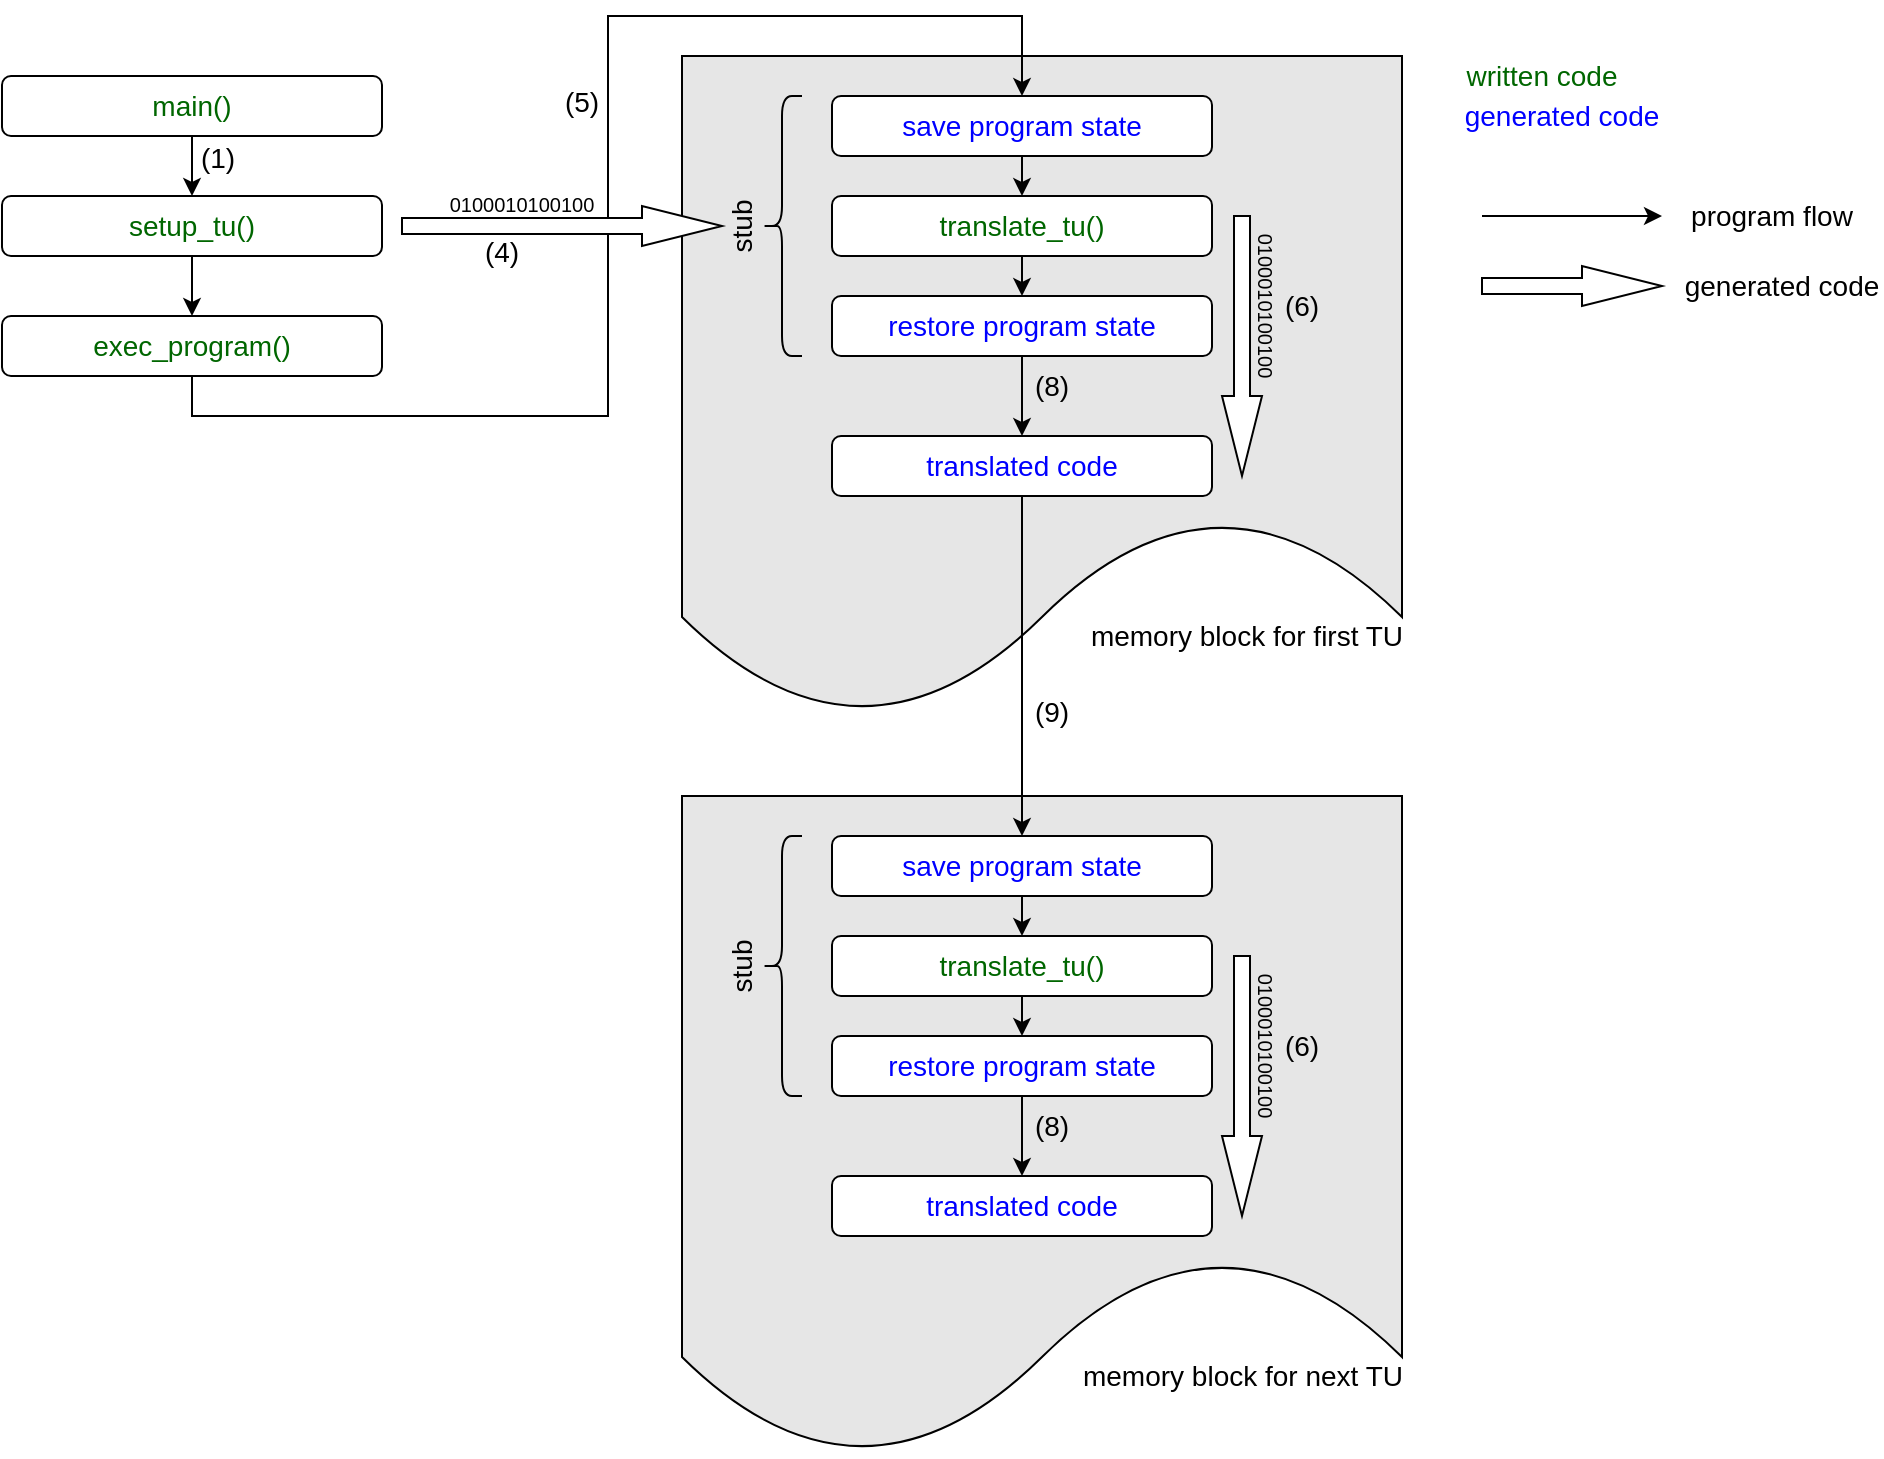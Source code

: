 <mxfile version="13.7.9" type="device"><diagram id="XyaWwtM09_v07K1jsYra" name="Page-1"><mxGraphModel dx="1106" dy="763" grid="1" gridSize="10" guides="1" tooltips="1" connect="1" arrows="1" fold="1" page="1" pageScale="1" pageWidth="1169" pageHeight="827" math="0" shadow="0"><root><mxCell id="0"/><mxCell id="1" parent="0"/><mxCell id="A4RX2B2O8y1hapRDWeTK-1" value="" style="shape=document;whiteSpace=wrap;html=1;boundedLbl=1;fillColor=#E6E6E6;" parent="1" vertex="1"><mxGeometry x="410" y="100" width="360" height="330" as="geometry"/></mxCell><mxCell id="A4RX2B2O8y1hapRDWeTK-12" style="edgeStyle=orthogonalEdgeStyle;rounded=0;orthogonalLoop=1;jettySize=auto;html=1;exitX=0.5;exitY=1;exitDx=0;exitDy=0;entryX=0.5;entryY=0;entryDx=0;entryDy=0;" parent="1" source="A4RX2B2O8y1hapRDWeTK-2" target="A4RX2B2O8y1hapRDWeTK-5" edge="1"><mxGeometry relative="1" as="geometry"/></mxCell><mxCell id="A4RX2B2O8y1hapRDWeTK-2" value="&lt;font style=&quot;font-size: 14px&quot; color=&quot;#0000ff&quot;&gt;save program state&lt;/font&gt;" style="rounded=1;whiteSpace=wrap;html=1;" parent="1" vertex="1"><mxGeometry x="485" y="120" width="190" height="30" as="geometry"/></mxCell><mxCell id="A4RX2B2O8y1hapRDWeTK-3" value="&lt;span style=&quot;font-size: 14px&quot;&gt;&lt;font color=&quot;#006600&quot;&gt;written code&lt;/font&gt;&lt;/span&gt;" style="text;html=1;strokeColor=none;fillColor=none;align=center;verticalAlign=middle;whiteSpace=wrap;rounded=0;" parent="1" vertex="1"><mxGeometry x="790" y="100" width="100" height="20" as="geometry"/></mxCell><mxCell id="A4RX2B2O8y1hapRDWeTK-4" value="&lt;span style=&quot;font-size: 14px&quot;&gt;&lt;font color=&quot;#0000ff&quot;&gt;generated code&lt;/font&gt;&lt;/span&gt;" style="text;html=1;strokeColor=none;fillColor=none;align=center;verticalAlign=middle;whiteSpace=wrap;rounded=0;" parent="1" vertex="1"><mxGeometry x="790" y="120" width="120" height="20" as="geometry"/></mxCell><mxCell id="A4RX2B2O8y1hapRDWeTK-13" style="edgeStyle=orthogonalEdgeStyle;rounded=0;orthogonalLoop=1;jettySize=auto;html=1;exitX=0.5;exitY=1;exitDx=0;exitDy=0;entryX=0.5;entryY=0;entryDx=0;entryDy=0;" parent="1" source="A4RX2B2O8y1hapRDWeTK-5" target="A4RX2B2O8y1hapRDWeTK-6" edge="1"><mxGeometry relative="1" as="geometry"/></mxCell><mxCell id="A4RX2B2O8y1hapRDWeTK-5" value="&lt;font style=&quot;font-size: 14px&quot; color=&quot;#006600&quot;&gt;translate_tu()&lt;/font&gt;" style="rounded=1;whiteSpace=wrap;html=1;" parent="1" vertex="1"><mxGeometry x="485" y="170" width="190" height="30" as="geometry"/></mxCell><mxCell id="A4RX2B2O8y1hapRDWeTK-14" style="edgeStyle=orthogonalEdgeStyle;rounded=0;orthogonalLoop=1;jettySize=auto;html=1;exitX=0.5;exitY=1;exitDx=0;exitDy=0;entryX=0.5;entryY=0;entryDx=0;entryDy=0;" parent="1" source="A4RX2B2O8y1hapRDWeTK-6" target="A4RX2B2O8y1hapRDWeTK-7" edge="1"><mxGeometry relative="1" as="geometry"/></mxCell><mxCell id="A4RX2B2O8y1hapRDWeTK-6" value="&lt;font style=&quot;font-size: 14px&quot; color=&quot;#0000ff&quot;&gt;restore program state&lt;/font&gt;" style="rounded=1;whiteSpace=wrap;html=1;" parent="1" vertex="1"><mxGeometry x="485" y="220" width="190" height="30" as="geometry"/></mxCell><mxCell id="A4RX2B2O8y1hapRDWeTK-7" value="&lt;font style=&quot;font-size: 14px&quot; color=&quot;#0000ff&quot;&gt;translated code&lt;/font&gt;" style="rounded=1;whiteSpace=wrap;html=1;" parent="1" vertex="1"><mxGeometry x="485" y="290" width="190" height="30" as="geometry"/></mxCell><mxCell id="A4RX2B2O8y1hapRDWeTK-11" value="" style="edgeStyle=orthogonalEdgeStyle;rounded=0;orthogonalLoop=1;jettySize=auto;html=1;" parent="1" source="A4RX2B2O8y1hapRDWeTK-8" target="A4RX2B2O8y1hapRDWeTK-9" edge="1"><mxGeometry relative="1" as="geometry"/></mxCell><mxCell id="A4RX2B2O8y1hapRDWeTK-8" value="&lt;font style=&quot;font-size: 14px&quot; color=&quot;#006600&quot;&gt;setup_tu()&lt;/font&gt;" style="rounded=1;whiteSpace=wrap;html=1;" parent="1" vertex="1"><mxGeometry x="70" y="170" width="190" height="30" as="geometry"/></mxCell><mxCell id="A4RX2B2O8y1hapRDWeTK-36" style="edgeStyle=orthogonalEdgeStyle;rounded=0;orthogonalLoop=1;jettySize=auto;html=1;exitX=0.5;exitY=1;exitDx=0;exitDy=0;entryX=0.5;entryY=0;entryDx=0;entryDy=0;sourcePerimeterSpacing=0;targetPerimeterSpacing=0;strokeColor=#000000;strokeWidth=1;" parent="1" source="A4RX2B2O8y1hapRDWeTK-9" target="A4RX2B2O8y1hapRDWeTK-2" edge="1"><mxGeometry relative="1" as="geometry"><Array as="points"><mxPoint x="165" y="280"/><mxPoint x="373" y="280"/><mxPoint x="373" y="80"/><mxPoint x="580" y="80"/></Array></mxGeometry></mxCell><mxCell id="A4RX2B2O8y1hapRDWeTK-9" value="&lt;font style=&quot;font-size: 14px&quot; color=&quot;#006600&quot;&gt;exec_program()&lt;/font&gt;" style="rounded=1;whiteSpace=wrap;html=1;" parent="1" vertex="1"><mxGeometry x="70" y="230" width="190" height="30" as="geometry"/></mxCell><mxCell id="A4RX2B2O8y1hapRDWeTK-15" value="" style="shape=curlyBracket;whiteSpace=wrap;html=1;rounded=1;" parent="1" vertex="1"><mxGeometry x="450" y="120" width="20" height="130" as="geometry"/></mxCell><mxCell id="A4RX2B2O8y1hapRDWeTK-16" value="&lt;font style=&quot;font-size: 14px&quot;&gt;stub&lt;/font&gt;" style="text;html=1;strokeColor=none;fillColor=none;align=center;verticalAlign=middle;whiteSpace=wrap;rounded=0;rotation=270;" parent="1" vertex="1"><mxGeometry x="420" y="175" width="40" height="20" as="geometry"/></mxCell><mxCell id="A4RX2B2O8y1hapRDWeTK-17" value="&lt;font style=&quot;font-size: 14px&quot;&gt;memory block for first TU&lt;/font&gt;" style="text;html=1;strokeColor=none;fillColor=none;align=center;verticalAlign=middle;whiteSpace=wrap;rounded=0;" parent="1" vertex="1"><mxGeometry x="585" y="380" width="215" height="20" as="geometry"/></mxCell><mxCell id="A4RX2B2O8y1hapRDWeTK-19" value="" style="verticalLabelPosition=bottom;verticalAlign=top;html=1;strokeWidth=1;shape=mxgraph.arrows2.arrow;dy=0.6;dx=40;notch=0;" parent="1" vertex="1"><mxGeometry x="270" y="175" width="160" height="20" as="geometry"/></mxCell><mxCell id="A4RX2B2O8y1hapRDWeTK-20" value="&lt;font style=&quot;font-size: 10px&quot;&gt;0100010100100&lt;/font&gt;" style="text;html=1;strokeColor=none;fillColor=none;align=center;verticalAlign=middle;whiteSpace=wrap;rounded=0;" parent="1" vertex="1"><mxGeometry x="290" y="169" width="80" height="10" as="geometry"/></mxCell><mxCell id="A4RX2B2O8y1hapRDWeTK-22" value="" style="verticalLabelPosition=bottom;verticalAlign=top;html=1;strokeWidth=1;shape=mxgraph.arrows2.arrow;dy=0.6;dx=40;notch=0;rotation=90;" parent="1" vertex="1"><mxGeometry x="625" y="235" width="130" height="20" as="geometry"/></mxCell><mxCell id="A4RX2B2O8y1hapRDWeTK-23" value="&lt;font style=&quot;font-size: 10px&quot;&gt;0100010100100&lt;/font&gt;" style="text;html=1;strokeColor=none;fillColor=none;align=center;verticalAlign=middle;whiteSpace=wrap;rounded=0;rotation=90;" parent="1" vertex="1"><mxGeometry x="662" y="220" width="80" height="10" as="geometry"/></mxCell><mxCell id="A4RX2B2O8y1hapRDWeTK-25" value="" style="endArrow=classic;html=1;strokeColor=#000000;strokeWidth=1;" parent="1" edge="1"><mxGeometry width="50" height="50" relative="1" as="geometry"><mxPoint x="810" y="180" as="sourcePoint"/><mxPoint x="900" y="180" as="targetPoint"/></mxGeometry></mxCell><mxCell id="A4RX2B2O8y1hapRDWeTK-26" value="&lt;font style=&quot;font-size: 14px&quot;&gt;program flow&lt;/font&gt;" style="text;html=1;strokeColor=none;fillColor=none;align=center;verticalAlign=middle;whiteSpace=wrap;rounded=0;" parent="1" vertex="1"><mxGeometry x="910" y="170" width="90" height="20" as="geometry"/></mxCell><mxCell id="A4RX2B2O8y1hapRDWeTK-27" value="" style="verticalLabelPosition=bottom;verticalAlign=top;html=1;strokeWidth=1;shape=mxgraph.arrows2.arrow;dy=0.6;dx=40;notch=0;" parent="1" vertex="1"><mxGeometry x="810" y="205" width="90" height="20" as="geometry"/></mxCell><mxCell id="A4RX2B2O8y1hapRDWeTK-28" value="&lt;font style=&quot;font-size: 14px&quot;&gt;generated code&lt;/font&gt;" style="text;html=1;strokeColor=none;fillColor=none;align=center;verticalAlign=middle;whiteSpace=wrap;rounded=0;" parent="1" vertex="1"><mxGeometry x="910" y="205" width="100" height="20" as="geometry"/></mxCell><mxCell id="A4RX2B2O8y1hapRDWeTK-30" value="&lt;font style=&quot;font-size: 14px&quot;&gt;(1)&lt;/font&gt;" style="text;html=1;strokeColor=none;fillColor=none;align=center;verticalAlign=middle;whiteSpace=wrap;rounded=0;" parent="1" vertex="1"><mxGeometry x="168" y="143" width="20" height="15" as="geometry"/></mxCell><mxCell id="A4RX2B2O8y1hapRDWeTK-32" value="&lt;font style=&quot;font-size: 14px&quot;&gt;(4)&lt;/font&gt;" style="text;html=1;strokeColor=none;fillColor=none;align=center;verticalAlign=middle;whiteSpace=wrap;rounded=0;" parent="1" vertex="1"><mxGeometry x="310" y="190" width="20" height="15" as="geometry"/></mxCell><mxCell id="A4RX2B2O8y1hapRDWeTK-33" value="&lt;font style=&quot;font-size: 14px&quot;&gt;(5)&lt;/font&gt;" style="text;html=1;strokeColor=none;fillColor=none;align=center;verticalAlign=middle;whiteSpace=wrap;rounded=0;" parent="1" vertex="1"><mxGeometry x="350" y="115" width="20" height="15" as="geometry"/></mxCell><mxCell id="A4RX2B2O8y1hapRDWeTK-34" value="&lt;font style=&quot;font-size: 14px&quot;&gt;(6)&lt;/font&gt;" style="text;html=1;strokeColor=none;fillColor=none;align=center;verticalAlign=middle;whiteSpace=wrap;rounded=0;" parent="1" vertex="1"><mxGeometry x="710" y="217.5" width="20" height="15" as="geometry"/></mxCell><mxCell id="A4RX2B2O8y1hapRDWeTK-35" value="&lt;font style=&quot;font-size: 14px&quot;&gt;(8)&lt;/font&gt;" style="text;html=1;strokeColor=none;fillColor=none;align=center;verticalAlign=middle;whiteSpace=wrap;rounded=0;" parent="1" vertex="1"><mxGeometry x="585" y="257.5" width="20" height="15" as="geometry"/></mxCell><mxCell id="A4RX2B2O8y1hapRDWeTK-40" style="edgeStyle=orthogonalEdgeStyle;rounded=0;orthogonalLoop=1;jettySize=auto;html=1;exitX=0.5;exitY=1;exitDx=0;exitDy=0;entryX=0.5;entryY=0;entryDx=0;entryDy=0;sourcePerimeterSpacing=0;targetPerimeterSpacing=0;strokeColor=#000000;strokeWidth=1;" parent="1" source="A4RX2B2O8y1hapRDWeTK-39" target="A4RX2B2O8y1hapRDWeTK-8" edge="1"><mxGeometry relative="1" as="geometry"/></mxCell><mxCell id="A4RX2B2O8y1hapRDWeTK-39" value="&lt;font style=&quot;font-size: 14px&quot; color=&quot;#006600&quot;&gt;main()&lt;/font&gt;" style="rounded=1;whiteSpace=wrap;html=1;" parent="1" vertex="1"><mxGeometry x="70" y="110" width="190" height="30" as="geometry"/></mxCell><mxCell id="A4RX2B2O8y1hapRDWeTK-55" value="" style="shape=document;whiteSpace=wrap;html=1;boundedLbl=1;fillColor=#E6E6E6;" parent="1" vertex="1"><mxGeometry x="410" y="470" width="360" height="330" as="geometry"/></mxCell><mxCell id="A4RX2B2O8y1hapRDWeTK-56" style="edgeStyle=orthogonalEdgeStyle;rounded=0;orthogonalLoop=1;jettySize=auto;html=1;exitX=0.5;exitY=1;exitDx=0;exitDy=0;entryX=0.5;entryY=0;entryDx=0;entryDy=0;" parent="1" source="A4RX2B2O8y1hapRDWeTK-57" target="A4RX2B2O8y1hapRDWeTK-59" edge="1"><mxGeometry relative="1" as="geometry"/></mxCell><mxCell id="A4RX2B2O8y1hapRDWeTK-57" value="&lt;font style=&quot;font-size: 14px&quot; color=&quot;#0000ff&quot;&gt;save program state&lt;/font&gt;" style="rounded=1;whiteSpace=wrap;html=1;" parent="1" vertex="1"><mxGeometry x="485" y="490" width="190" height="30" as="geometry"/></mxCell><mxCell id="A4RX2B2O8y1hapRDWeTK-58" style="edgeStyle=orthogonalEdgeStyle;rounded=0;orthogonalLoop=1;jettySize=auto;html=1;exitX=0.5;exitY=1;exitDx=0;exitDy=0;entryX=0.5;entryY=0;entryDx=0;entryDy=0;" parent="1" source="A4RX2B2O8y1hapRDWeTK-59" target="A4RX2B2O8y1hapRDWeTK-61" edge="1"><mxGeometry relative="1" as="geometry"/></mxCell><mxCell id="A4RX2B2O8y1hapRDWeTK-59" value="&lt;font style=&quot;font-size: 14px&quot; color=&quot;#006600&quot;&gt;translate_tu()&lt;/font&gt;" style="rounded=1;whiteSpace=wrap;html=1;" parent="1" vertex="1"><mxGeometry x="485" y="540" width="190" height="30" as="geometry"/></mxCell><mxCell id="A4RX2B2O8y1hapRDWeTK-60" style="edgeStyle=orthogonalEdgeStyle;rounded=0;orthogonalLoop=1;jettySize=auto;html=1;exitX=0.5;exitY=1;exitDx=0;exitDy=0;entryX=0.5;entryY=0;entryDx=0;entryDy=0;" parent="1" source="A4RX2B2O8y1hapRDWeTK-61" target="A4RX2B2O8y1hapRDWeTK-62" edge="1"><mxGeometry relative="1" as="geometry"/></mxCell><mxCell id="A4RX2B2O8y1hapRDWeTK-61" value="&lt;font style=&quot;font-size: 14px&quot; color=&quot;#0000ff&quot;&gt;restore program state&lt;/font&gt;" style="rounded=1;whiteSpace=wrap;html=1;" parent="1" vertex="1"><mxGeometry x="485" y="590" width="190" height="30" as="geometry"/></mxCell><mxCell id="A4RX2B2O8y1hapRDWeTK-62" value="&lt;font style=&quot;font-size: 14px&quot; color=&quot;#0000ff&quot;&gt;translated code&lt;/font&gt;" style="rounded=1;whiteSpace=wrap;html=1;" parent="1" vertex="1"><mxGeometry x="485" y="660" width="190" height="30" as="geometry"/></mxCell><mxCell id="A4RX2B2O8y1hapRDWeTK-63" value="" style="shape=curlyBracket;whiteSpace=wrap;html=1;rounded=1;" parent="1" vertex="1"><mxGeometry x="450" y="490" width="20" height="130" as="geometry"/></mxCell><mxCell id="A4RX2B2O8y1hapRDWeTK-64" value="&lt;font style=&quot;font-size: 14px&quot;&gt;stub&lt;/font&gt;" style="text;html=1;strokeColor=none;fillColor=none;align=center;verticalAlign=middle;whiteSpace=wrap;rounded=0;rotation=270;" parent="1" vertex="1"><mxGeometry x="420" y="545" width="40" height="20" as="geometry"/></mxCell><mxCell id="A4RX2B2O8y1hapRDWeTK-65" value="" style="verticalLabelPosition=bottom;verticalAlign=top;html=1;strokeWidth=1;shape=mxgraph.arrows2.arrow;dy=0.6;dx=40;notch=0;rotation=90;" parent="1" vertex="1"><mxGeometry x="625" y="605" width="130" height="20" as="geometry"/></mxCell><mxCell id="A4RX2B2O8y1hapRDWeTK-66" value="&lt;font style=&quot;font-size: 10px&quot;&gt;0100010100100&lt;/font&gt;" style="text;html=1;strokeColor=none;fillColor=none;align=center;verticalAlign=middle;whiteSpace=wrap;rounded=0;rotation=90;" parent="1" vertex="1"><mxGeometry x="662" y="590" width="80" height="10" as="geometry"/></mxCell><mxCell id="A4RX2B2O8y1hapRDWeTK-67" value="&lt;font style=&quot;font-size: 14px&quot;&gt;(6)&lt;/font&gt;" style="text;html=1;strokeColor=none;fillColor=none;align=center;verticalAlign=middle;whiteSpace=wrap;rounded=0;" parent="1" vertex="1"><mxGeometry x="710" y="587.5" width="20" height="15" as="geometry"/></mxCell><mxCell id="A4RX2B2O8y1hapRDWeTK-68" value="&lt;font style=&quot;font-size: 14px&quot;&gt;(8)&lt;/font&gt;" style="text;html=1;strokeColor=none;fillColor=none;align=center;verticalAlign=middle;whiteSpace=wrap;rounded=0;" parent="1" vertex="1"><mxGeometry x="585" y="627.5" width="20" height="15" as="geometry"/></mxCell><mxCell id="A4RX2B2O8y1hapRDWeTK-70" value="&lt;font style=&quot;font-size: 14px&quot;&gt;(9)&lt;/font&gt;" style="text;html=1;strokeColor=none;fillColor=none;align=center;verticalAlign=middle;whiteSpace=wrap;rounded=0;" parent="1" vertex="1"><mxGeometry x="585" y="420" width="20" height="15" as="geometry"/></mxCell><mxCell id="A4RX2B2O8y1hapRDWeTK-71" value="&lt;font style=&quot;font-size: 14px&quot;&gt;memory block for next TU&lt;/font&gt;" style="text;html=1;strokeColor=none;fillColor=none;align=center;verticalAlign=middle;whiteSpace=wrap;rounded=0;" parent="1" vertex="1"><mxGeometry x="582.5" y="750" width="215" height="20" as="geometry"/></mxCell><mxCell id="A4RX2B2O8y1hapRDWeTK-69" style="edgeStyle=orthogonalEdgeStyle;rounded=0;orthogonalLoop=1;jettySize=auto;html=1;exitX=0.5;exitY=1;exitDx=0;exitDy=0;entryX=0.5;entryY=0;entryDx=0;entryDy=0;sourcePerimeterSpacing=0;targetPerimeterSpacing=0;strokeColor=#000000;strokeWidth=1;" parent="1" source="A4RX2B2O8y1hapRDWeTK-7" target="A4RX2B2O8y1hapRDWeTK-57" edge="1"><mxGeometry relative="1" as="geometry"/></mxCell></root></mxGraphModel></diagram></mxfile>